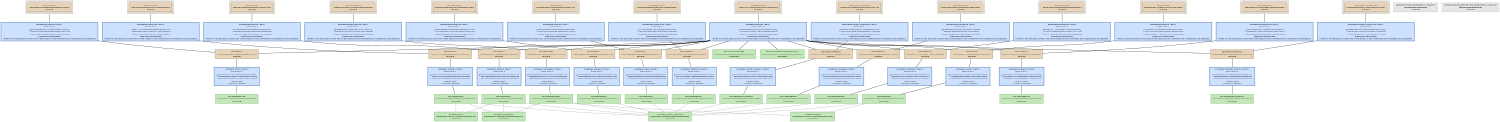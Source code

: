 digraph oscApp {
   size = "10.000000,8.500000";
   concentrate = false;

   node [ shape = box, style = filled, color = "0.3 0.5 0.6", fillcolor = "0.3 0.2 0.9", fontname = "Monaco", fontsize = "9" ];
   n00001 [ label = "Debug/oscApp\nc0e0915162f5260426300c5266ee25bc\nMissing", color = "0.1 0.5 0.5", fillcolor = "0.1 0.2 0.9", peripheries = 3 ];
   n00002 [ label = "ppc/main.o\nd0462d8b86d04152c6e5363bbc1250c9\nMissing", color = "0.1 0.5 0.5", fillcolor = "0.1 0.2 0.9" ];
   n00003 [ label = "oscApp/main.cpp\n00000000518fdc73000000000000008f\nUpToDate" ];
   n00004 [ label = "ppc/timetag.o\n3cb5804d530f9c5967bc535d911d2e00\nMissing", color = "0.1 0.5 0.5", fillcolor = "0.1 0.2 0.9" ];
   n00005 [ label = "oscApp/timetag.c\n00000000518fdcad000000000000063a\nUpToDate" ];
   n00006 [ label = "ppc/testlo.o\n4b12858d8f639c2d64e605fc4e6f2b43\nMissing", color = "0.1 0.5 0.5", fillcolor = "0.1 0.2 0.9" ];
   n00007 [ label = "oscApp/testlo.c\n00000000518fdcad0000000000008ebd\nUpToDate" ];
   n00008 [ label = "ppc/subtest.o\na3e7fd9900ce927fddd6a142f5ae6c23\nMissing", color = "0.1 0.5 0.5", fillcolor = "0.1 0.2 0.9" ];
   n00009 [ label = "oscApp/subtest.c\n00000000518fdcad00000000000008bd\nUpToDate" ];
   n00010 [ label = "ppc/server_thread.o\n394649d77b80575541733a6ed4c34132\nMissing", color = "0.1 0.5 0.5", fillcolor = "0.1 0.2 0.9" ];
   n00011 [ label = "oscApp/server_thread.c\n00000000518fdcad0000000000000f45\nUpToDate" ];
   n00012 [ label = "ppc/server.o\n7db417279cddb5d8298080f4c40c27e5\nMissing", color = "0.1 0.5 0.5", fillcolor = "0.1 0.2 0.9" ];
   n00013 [ label = "oscApp/server.c\n00000000518fdcad000000000000810d\nUpToDate" ];
   n00014 [ label = "ppc/send.o\n018bf80b71e10da807662e7f0fc299e8\nMissing", color = "0.1 0.5 0.5", fillcolor = "0.1 0.2 0.9" ];
   n00015 [ label = "oscApp/send.c\n00000000518fdcad0000000000002c07\nUpToDate" ];
   n00016 [ label = "ppc/pattern_match.o\n2d8a6e6ba52e14e2a2689e6785f81328\nMissing", color = "0.1 0.5 0.5", fillcolor = "0.1 0.2 0.9" ];
   n00017 [ label = "oscApp/pattern_match.c\n00000000518fdcad00000000000021af\nUpToDate" ];
   n00018 [ label = "ppc/method.o\nbe4fd6c477f1999b6ec196c51aa8a06c\nMissing", color = "0.1 0.5 0.5", fillcolor = "0.1 0.2 0.9" ];
   n00019 [ label = "oscApp/method.c\n00000000518fdcad00000000000003eb\nUpToDate" ];
   n00020 [ label = "ppc/message.o\ndb8dd8dcf037eadb1ee1a70f734e1ff5\nMissing", color = "0.1 0.5 0.5", fillcolor = "0.1 0.2 0.9" ];
   n00021 [ label = "oscApp/message.c\n00000000518fdcad0000000000005a79\nUpToDate" ];
   n00022 [ label = "ppc/bundle.o\n5d496dd85d15a2deadc484a2d3641c20\nMissing", color = "0.1 0.5 0.5", fillcolor = "0.1 0.2 0.9" ];
   n00023 [ label = "oscApp/bundle.c\n00000000518fdcd10000000000000e10\nUpToDate" ];
   n00024 [ label = "ppc/blob.o\n93bf44d288e27885326b06fabe85ed4f\nMissing", color = "0.1 0.5 0.5", fillcolor = "0.1 0.2 0.9" ];
   n00025 [ label = "oscApp/blob.c\n00000000518fdcd200000000000004fa\nUpToDate" ];
   n00026 [ label = "ppc/address.o\n8757c0c40d8518c19d898bf2954cbf33\nMissing", color = "0.1 0.5 0.5", fillcolor = "0.1 0.2 0.9" ];
   n00027 [ label = "oscApp/address.c\n00000000518fdcd20000000000001a66\nUpToDate" ];
   n00028 [ label = "ppc/main.ob\n0e95cad61c6aaaeb8658098accc09e46\nMissing", color = "0.1 0.5 0.5", fillcolor = "0.1 0.2 0.9", peripheries = 3 ];
   n00029 [ label = "ppc/timetag.ob\nd34e7a52a6e0b1aa8b5f52b1d3e9f2b1\nMissing", color = "0.1 0.5 0.5", fillcolor = "0.1 0.2 0.9", peripheries = 3 ];
   n00030 [ label = "ppc/testlo.ob\nfbe78b15da23dc0b6c8b414fc09c26cf\nMissing", color = "0.1 0.5 0.5", fillcolor = "0.1 0.2 0.9", peripheries = 3 ];
   n00031 [ label = "ppc/subtest.ob\nade30e6a5c039656dded18eb65892b80\nMissing", color = "0.1 0.5 0.5", fillcolor = "0.1 0.2 0.9", peripheries = 3 ];
   n00032 [ label = "ppc/server_thread.ob\n32867e8162edb631ff90e45bc55e1134\nMissing", color = "0.1 0.5 0.5", fillcolor = "0.1 0.2 0.9", peripheries = 3 ];
   n00033 [ label = "ppc/server.ob\n8364e7a2b70acfc8c991906ae05ade7f\nMissing", color = "0.1 0.5 0.5", fillcolor = "0.1 0.2 0.9", peripheries = 3 ];
   n00034 [ label = "ppc/send.ob\n6b45ed6d2191fb09819ccfa7e358ceee\nMissing", color = "0.1 0.5 0.5", fillcolor = "0.1 0.2 0.9", peripheries = 3 ];
   n00035 [ label = "ppc/pattern_match.ob\n730d9fcb8209e37130e0204e97c75aa1\nMissing", color = "0.1 0.5 0.5", fillcolor = "0.1 0.2 0.9", peripheries = 3 ];
   n00036 [ label = "ppc/method.ob\ne27f97dacf08e3bd99a80b29b68a8553\nMissing", color = "0.1 0.5 0.5", fillcolor = "0.1 0.2 0.9", peripheries = 3 ];
   n00037 [ label = "ppc/message.ob\n3fd59c60caab10c72ce8244b6900ea0e\nMissing", color = "0.1 0.5 0.5", fillcolor = "0.1 0.2 0.9", peripheries = 3 ];
   n00038 [ label = "ppc/bundle.ob\n6aee53a6deb78e4ce1b00ef8b6970f29\nMissing", color = "0.1 0.5 0.5", fillcolor = "0.1 0.2 0.9", peripheries = 3 ];
   n00039 [ label = "ppc/blob.ob\n9dc26bc5b0841e78438f8b8c3b941551\nMissing", color = "0.1 0.5 0.5", fillcolor = "0.1 0.2 0.9", peripheries = 3 ];
   n00040 [ label = "ppc/address.ob\nb903a309de02f6eb5043570f86a38b68\nMissing", color = "0.1 0.5 0.5", fillcolor = "0.1 0.2 0.9", peripheries = 3 ];
   n00041 [ label = "Resources/libZeroLinkAppStub.a\n00000000518441e40000000000000ae0\nUpToDate" ];
   n00042 [ label = "ppc/oscApp.zerolink\n00000000518fdcdb0000000000000760\nUpToDate" ];
   n00043 [ label = "<postprocessing_dependency_collector>\nffffffffffffffffffffffffffffffff\nUnknown", color = "0.0 0.0 0.5", fillcolor = "0.0 0.0 0.9", style = "filled,dashed" ];
   n00044 [ label = "<postprocessing_permissions_dependency_collector>\nffffffffffffffffffffffffffffffff\nUnknown", color = "0.0 0.0 0.5", fillcolor = "0.0 0.0 0.9", style = "filled,dashed" ];
   n00045 [ label = "oscApp/lo_types_internal.h\n00000000518fdcc80000000000000a96\nUpToDate" ];
   n00046 [ label = "include/float.h\n000000005184421700000000000014f0\nUpToDate" ];
   n00047 [ label = "oscApp/lo_internal.h\n00000000518fdcc80000000000000743\nUpToDate" ];
   n00048 [ label = "include/stdarg.h\n000000005184421700000000000010d9\nUpToDate" ];

   node [ shape = box, style = "filled,bold", color = "0.7 0.5 0.7", fillcolor = "0.7 0.2 1.0", fontname = "Monaco", fontsize = "9" ];
   c00001 [ label = "CompileC main.o <wt:2>\nwaitCount: 0\n00000000518fdc73000000000000008f\n^ d0462d8bd75f9d21c6e5363bbc125046\n= d0462d8b86d04152c6e5363bbc1250c9\nNeedsToRun\n1 output is missing", color = "0.6 0.5 0.7", fillcolor = "0.6 0.2 1.0" ];
   c00002 [ label = "CompileC timetag.o <wt:2>\nwaitCount: 0\n00000000000000650000000000000cac\n^ 3cb5804d530f9c3c67bc535d911d22ac\n= 3cb5804d530f9c5967bc535d911d2e00\nNeedsToRun\n1 output is missing", color = "0.6 0.5 0.7", fillcolor = "0.6 0.2 1.0" ];
   c00003 [ label = "CompileC testlo.o <wt:2>\nwaitCount: 0\n00000000000b9eba0000000000009798\n^ 4b12858d8f68029764e605fc4e6fbcdb\n= 4b12858d8f639c2d64e605fc4e6f2b43\nNeedsToRun\n1 output is missing", color = "0.6 0.5 0.7", fillcolor = "0.6 0.2 1.0" ];
   c00004 [ label = "CompileC subtest.o <wt:2>\nwaitCount: 0\n00000000518fdcad00000000000008bd\n^ a3e7fd9951414ed2ddd6a142f5ae649e\n= a3e7fd9900ce927fddd6a142f5ae6c23\nNeedsToRun\n1 output is missing", color = "0.6 0.5 0.7", fillcolor = "0.6 0.2 1.0" ];
   c00005 [ label = "CompileC server_thread.o <wt:2>\nwaitCount: 0\n000000000000006500000000000005d3\n^ 394649d77b80573041733a6ed4c344e1\n= 394649d77b80575541733a6ed4c34132\nNeedsToRun\n1 output is missing", color = "0.6 0.5 0.7", fillcolor = "0.6 0.2 1.0" ];
   c00006 [ label = "CompileC server.o <wt:2>\nwaitCount: 0\n00000000000b9eba0000000000009828\n^ 7db417279cd62b62298080f4c40cbfcd\n= 7db417279cddb5d8298080f4c40c27e5\nNeedsToRun\n1 output is missing", color = "0.6 0.5 0.7", fillcolor = "0.6 0.2 1.0" ];
   c00007 [ label = "CompileC send.o <wt:2>\nwaitCount: 0\n00000000518442720000000000003648\n^ 018bf80b20654fda07662e7f0fc2afa0\n= 018bf80b71e10da807662e7f0fc299e8\nNeedsToRun\n1 output is missing", color = "0.6 0.5 0.7", fillcolor = "0.6 0.2 1.0" ];
   c00008 [ label = "CompileC pattern_match.o <wt:2>\nwaitCount: 0\n00000000518fdcad00000000000021af\n^ 2d8a6e6bf4a1c84fa2689e6785f83287\n= 2d8a6e6ba52e14e2a2689e6785f81328\nNeedsToRun\n1 output is missing", color = "0.6 0.5 0.7", fillcolor = "0.6 0.2 1.0" ];
   c00009 [ label = "CompileC method.o <wt:2>\nwaitCount: 0\n0000000000000065000000000000097d\n^ be4fd6c477f199fe6ec196c51aa8a911\n= be4fd6c477f1999b6ec196c51aa8a06c\nNeedsToRun\n1 output is missing", color = "0.6 0.5 0.7", fillcolor = "0.6 0.2 1.0" ];
   c00010 [ label = "CompileC message.o <wt:2>\nwaitCount: 0\n00000000000b9eba0000000000004775\n^ db8dd8dcf03c74611ee1a70f734e5880\n= db8dd8dcf037eadb1ee1a70f734e1ff5\nNeedsToRun\n1 output is missing", color = "0.6 0.5 0.7", fillcolor = "0.6 0.2 1.0" ];
   c00011 [ label = "CompileC bundle.o <wt:2>\nwaitCount: 0\n00000000000000190000000000000486\n^ 5d496dd85d15a2c7adc484a2d36418a6\n= 5d496dd85d15a2deadc484a2d3641c20\nNeedsToRun\n1 output is missing", color = "0.6 0.5 0.7", fillcolor = "0.6 0.2 1.0" ];
   c00012 [ label = "CompileC blob.o <wt:2>\nwaitCount: 0\n000000000000001a0000000000000e6c\n^ 93bf44d288e2789f326b06fabe85e323\n= 93bf44d288e27885326b06fabe85ed4f\nNeedsToRun\n1 output is missing", color = "0.6 0.5 0.7", fillcolor = "0.6 0.2 1.0" ];
   c00013 [ label = "CompileC address.o <wt:2>\nwaitCount: 0\n000000000000001a00000000000010f0\n^ 8757c0c40d8518db9d898bf2954cafc3\n= 8757c0c40d8518c19d898bf2954cbf33\nNeedsToRun\n1 output is missing", color = "0.6 0.5 0.7", fillcolor = "0.6 0.2 1.0" ];
   c00014 [ label = "Bundlizing main.ob <wt:2>\nwaitCount: 1\nd0462d8b86d04152c6e5363bbc1250c9\n^ ded3e75d9abaebb940bd3fb170d2ce8f\n= 0e95cad61c6aaaeb8658098accc09e46\nIndirectlyNeedsToRun\nNeeds to run because at least one of the inputs to the command are scheduled to be updated.", color = "0.6 0.5 0.7", fillcolor = "0.6 0.2 1.0" ];
   c00015 [ label = "Bundlizing timetag.ob <wt:2>\nwaitCount: 1\n3cb5804d530f9c5967bc535d911d2e00\n^ effbfa1ff5ef2df3ece301ec42f4dcb1\n= d34e7a52a6e0b1aa8b5f52b1d3e9f2b1\nIndirectlyNeedsToRun\nNeeds to run because at least one of the inputs to the command are scheduled to be updated.", color = "0.6 0.5 0.7", fillcolor = "0.6 0.2 1.0" ];
   c00016 [ label = "Bundlizing testlo.ob <wt:2>\nwaitCount: 1\n4b12858d8f639c2d64e605fc4e6f2b43\n^ b0f50e9855404026086d44b38ef30d8c\n= fbe78b15da23dc0b6c8b414fc09c26cf\nIndirectlyNeedsToRun\nNeeds to run because at least one of the inputs to the command are scheduled to be updated.", color = "0.6 0.5 0.7", fillcolor = "0.6 0.2 1.0" ];
   c00017 [ label = "Bundlizing subtest.ob <wt:2>\nwaitCount: 1\na3e7fd9900ce927fddd6a142f5ae6c23\n^ 0e04f3f35ccd0429003bb9a9902747a3\n= ade30e6a5c039656dded18eb65892b80\nIndirectlyNeedsToRun\nNeeds to run because at least one of the inputs to the command are scheduled to be updated.", color = "0.6 0.5 0.7", fillcolor = "0.6 0.2 1.0" ];
   c00018 [ label = "Bundlizing server_thread.ob <wt:2>\nwaitCount: 1\n394649d77b80575541733a6ed4c34132\n^ 0bc03756196de164bee3de35119d5006\n= 32867e8162edb631ff90e45bc55e1134\nIndirectlyNeedsToRun\nNeeds to run because at least one of the inputs to the command are scheduled to be updated.", color = "0.6 0.5 0.7", fillcolor = "0.6 0.2 1.0" ];
   c00019 [ label = "Bundlizing server.ob <wt:2>\nwaitCount: 1\n7db417279cddb5d8298080f4c40c27e5\n^ fed0f0852bd77a10e011109e2456f99a\n= 8364e7a2b70acfc8c991906ae05ade7f\nIndirectlyNeedsToRun\nNeeds to run because at least one of the inputs to the command are scheduled to be updated.", color = "0.6 0.5 0.7", fillcolor = "0.6 0.2 1.0" ];
   c00020 [ label = "Bundlizing send.ob <wt:2>\nwaitCount: 1\n018bf80b71e10da807662e7f0fc299e8\n^ 6ace15665070f6a186fae1d8ec9a5706\n= 6b45ed6d2191fb09819ccfa7e358ceee\nIndirectlyNeedsToRun\nNeeds to run because at least one of the inputs to the command are scheduled to be updated.", color = "0.6 0.5 0.7", fillcolor = "0.6 0.2 1.0" ];
   c00021 [ label = "Bundlizing pattern_match.ob <wt:2>\nwaitCount: 1\n2d8a6e6ba52e14e2a2689e6785f81328\n^ 5e87f1a02727f7939288be29123f4989\n= 730d9fcb8209e37130e0204e97c75aa1\nIndirectlyNeedsToRun\nNeeds to run because at least one of the inputs to the command are scheduled to be updated.", color = "0.6 0.5 0.7", fillcolor = "0.6 0.2 1.0" ];
   c00022 [ label = "Bundlizing method.ob <wt:2>\nwaitCount: 1\nbe4fd6c477f1999b6ec196c51aa8a06c\n^ 5c30411eb8f97a26f7699decac22253f\n= e27f97dacf08e3bd99a80b29b68a8553\nIndirectlyNeedsToRun\nNeeds to run because at least one of the inputs to the command are scheduled to be updated.", color = "0.6 0.5 0.7", fillcolor = "0.6 0.2 1.0" ];
   c00023 [ label = "Bundlizing message.ob <wt:2>\nwaitCount: 1\ndb8dd8dcf037eadb1ee1a70f734e1ff5\n^ e45844bc3a9cfa1c320983441a4ef5fb\n= 3fd59c60caab10c72ce8244b6900ea0e\nIndirectlyNeedsToRun\nNeeds to run because at least one of the inputs to the command are scheduled to be updated.", color = "0.6 0.5 0.7", fillcolor = "0.6 0.2 1.0" ];
   c00024 [ label = "Bundlizing bundle.ob <wt:2>\nwaitCount: 1\n5d496dd85d15a2deadc484a2d3641c20\n^ 37a73e7e83a22c924c748a5a65f31309\n= 6aee53a6deb78e4ce1b00ef8b6970f29\nIndirectlyNeedsToRun\nNeeds to run because at least one of the inputs to the command are scheduled to be updated.", color = "0.6 0.5 0.7", fillcolor = "0.6 0.2 1.0" ];
   c00025 [ label = "Bundlizing blob.ob <wt:2>\nwaitCount: 1\n93bf44d288e27885326b06fabe85ed4f\n^ 0e7d2f17386666fd71e48d768511f81e\n= 9dc26bc5b0841e78438f8b8c3b941551\nIndirectlyNeedsToRun\nNeeds to run because at least one of the inputs to the command are scheduled to be updated.", color = "0.6 0.5 0.7", fillcolor = "0.6 0.2 1.0" ];
   c00026 [ label = "Bundlizing address.ob <wt:2>\nwaitCount: 1\n8757c0c40d8518c19d898bf2954cbf33\n^ 3e5463cdd387ee2acdcadcfd13ef345b\n= b903a309de02f6eb5043570f86a38b68\nIndirectlyNeedsToRun\nNeeds to run because at least one of the inputs to the command are scheduled to be updated.", color = "0.6 0.5 0.7", fillcolor = "0.6 0.2 1.0" ];
   c00027 [ label = "Building ZeroLink <wt:2>\nwaitCount: 13\n4096fa94365f047ba792f33a9d7029fb\n^ 80766bc554aa227f81a2ff68fb9e0c47\n= c0e0915162f5260426300c5266ee25bc\nIndirectlyNeedsToRun\nNeeds to run because at least one of the inputs to the command are scheduled to be updated.", color = "0.6 0.5 0.7", fillcolor = "0.6 0.2 1.0" ];

   edge [ style = solid, color = black, arrowhead = none, arrowtail = normal ];
   n00001 -> { c00027 };
   n00002 -> { c00001 };
   n00004 -> { c00002 };
   n00006 -> { c00003 };
   n00008 -> { c00004 };
   n00010 -> { c00005 };
   n00012 -> { c00006 };
   n00014 -> { c00007 };
   n00016 -> { c00008 };
   n00018 -> { c00009 };
   n00020 -> { c00010 };
   n00022 -> { c00011 };
   n00024 -> { c00012 };
   n00026 -> { c00013 };
   n00028 -> { c00014 };
   n00029 -> { c00015 };
   n00030 -> { c00016 };
   n00031 -> { c00017 };
   n00032 -> { c00018 };
   n00033 -> { c00019 };
   n00034 -> { c00020 };
   n00035 -> { c00021 };
   n00036 -> { c00022 };
   n00037 -> { c00023 };
   n00038 -> { c00024 };
   n00039 -> { c00025 };
   n00040 -> { c00026 };
   c00001 -> { n00003 };
   c00002 -> { n00005 };
   c00003 -> { n00007 };
   c00004 -> { n00009 };
   c00005 -> { n00011 };
   c00006 -> { n00013 };
   c00007 -> { n00015 };
   c00008 -> { n00017 };
   c00009 -> { n00019 };
   c00010 -> { n00021 };
   c00011 -> { n00023 };
   c00012 -> { n00025 };
   c00013 -> { n00027 };
   c00014 -> { n00002 };
   c00015 -> { n00004 };
   c00016 -> { n00006 };
   c00017 -> { n00008 };
   c00018 -> { n00010 };
   c00019 -> { n00012 };
   c00020 -> { n00014 };
   c00021 -> { n00016 };
   c00022 -> { n00018 };
   c00023 -> { n00020 };
   c00024 -> { n00022 };
   c00025 -> { n00024 };
   c00026 -> { n00026 };
   c00027 -> { n00002 n00004 n00006 n00008 n00010 n00012 n00014 n00016 n00018 n00020 n00022 n00024 n00026 n00041 n00042 };

   edge [ style = solid, color = gray60, arrowhead = none, arrowtail = normal ];
   n00005 -> { n00045 };
   n00007 -> { n00046 n00045 n00047 };
   n00011 -> { n00045 };
   n00013 -> { n00046 n00045 n00047 };
   n00015 -> { n00048 n00045 };
   n00019 -> { n00045 };
   n00021 -> { n00048 n00045 n00047 };
   n00023 -> { n00045 };
   n00025 -> { n00045 };
   n00027 -> { n00045 };
}
